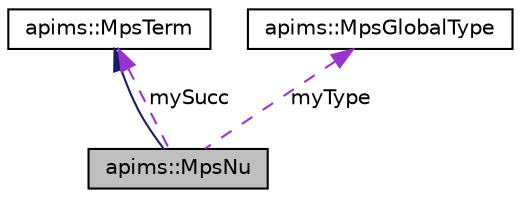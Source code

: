 digraph G
{
  edge [fontname="Helvetica",fontsize="10",labelfontname="Helvetica",labelfontsize="10"];
  node [fontname="Helvetica",fontsize="10",shape=record];
  Node1 [label="apims::MpsNu",height=0.2,width=0.4,color="black", fillcolor="grey75", style="filled" fontcolor="black"];
  Node2 -> Node1 [dir=back,color="midnightblue",fontsize="10",style="solid",fontname="Helvetica"];
  Node2 [label="apims::MpsTerm",height=0.2,width=0.4,color="black", fillcolor="white", style="filled",URL="$classapims_1_1_mps_term.html",tooltip="MpsTerm represents a process in the pi-calculus with multi party session types. This is an abstract s..."];
  Node2 -> Node1 [dir=back,color="darkorchid3",fontsize="10",style="dashed",label="mySucc",fontname="Helvetica"];
  Node3 -> Node1 [dir=back,color="darkorchid3",fontsize="10",style="dashed",label="myType",fontname="Helvetica"];
  Node3 [label="apims::MpsGlobalType",height=0.2,width=0.4,color="black", fillcolor="white", style="filled",URL="$classapims_1_1_mps_global_type.html"];
}

